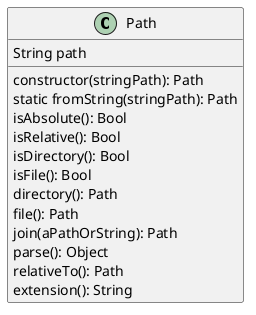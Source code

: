@startuml
class Path{
    String path
    constructor(stringPath): Path
    static fromString(stringPath): Path
    isAbsolute(): Bool
    isRelative(): Bool
    isDirectory(): Bool
    isFile(): Bool
    directory(): Path
    file(): Path
    join(aPathOrString): Path
    parse(): Object
    relativeTo(): Path
    extension(): String
}
@enduml